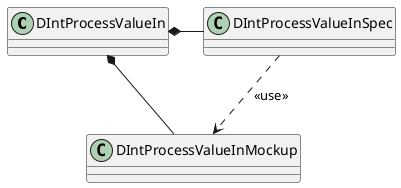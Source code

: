 @startuml
'https://plantuml.com/class-diagram

class DIntProcessValueIn

DIntProcessValueIn *- DIntProcessValueInSpec
DIntProcessValueInSpec ..> DIntProcessValueInMockup : <<use>>
DIntProcessValueIn *- DIntProcessValueInMockup
@enduml
